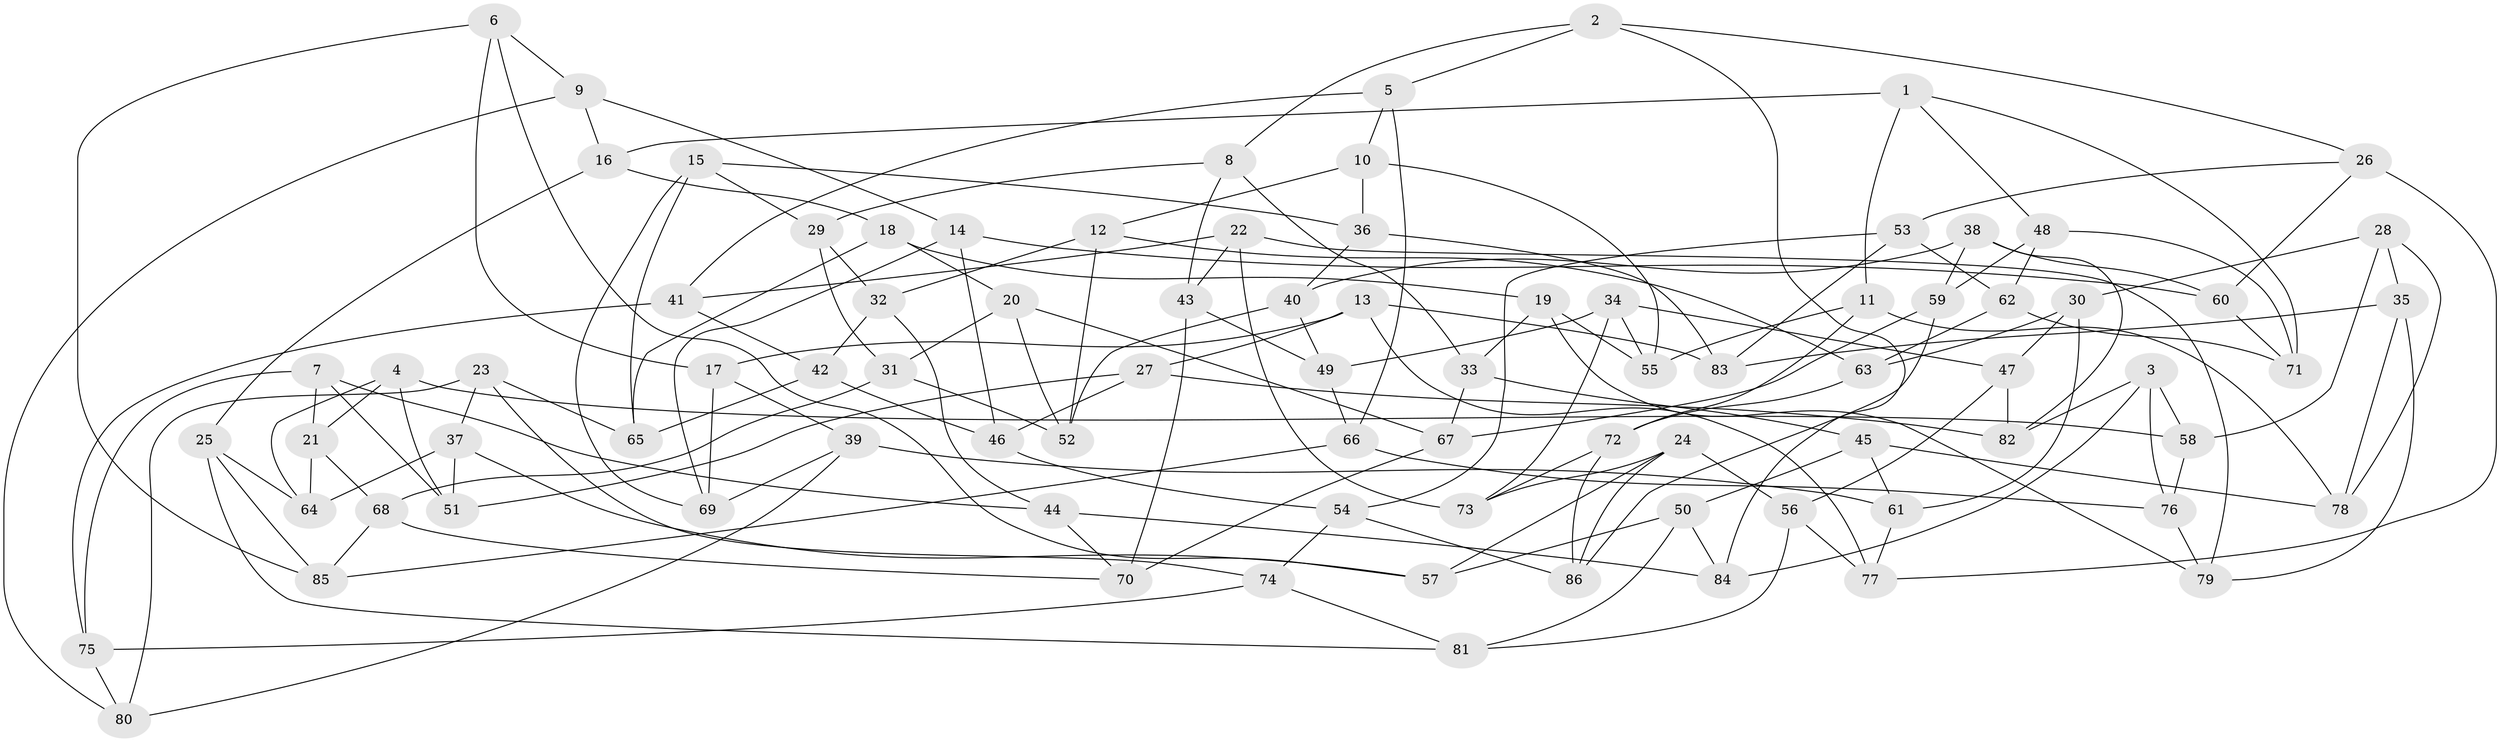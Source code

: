 // coarse degree distribution, {9: 0.15384615384615385, 8: 0.2692307692307692, 7: 0.15384615384615385, 5: 0.07692307692307693, 4: 0.2692307692307692, 6: 0.07692307692307693}
// Generated by graph-tools (version 1.1) at 2025/53/03/04/25 22:53:39]
// undirected, 86 vertices, 172 edges
graph export_dot {
  node [color=gray90,style=filled];
  1;
  2;
  3;
  4;
  5;
  6;
  7;
  8;
  9;
  10;
  11;
  12;
  13;
  14;
  15;
  16;
  17;
  18;
  19;
  20;
  21;
  22;
  23;
  24;
  25;
  26;
  27;
  28;
  29;
  30;
  31;
  32;
  33;
  34;
  35;
  36;
  37;
  38;
  39;
  40;
  41;
  42;
  43;
  44;
  45;
  46;
  47;
  48;
  49;
  50;
  51;
  52;
  53;
  54;
  55;
  56;
  57;
  58;
  59;
  60;
  61;
  62;
  63;
  64;
  65;
  66;
  67;
  68;
  69;
  70;
  71;
  72;
  73;
  74;
  75;
  76;
  77;
  78;
  79;
  80;
  81;
  82;
  83;
  84;
  85;
  86;
  1 -- 48;
  1 -- 16;
  1 -- 11;
  1 -- 71;
  2 -- 26;
  2 -- 8;
  2 -- 5;
  2 -- 84;
  3 -- 82;
  3 -- 84;
  3 -- 58;
  3 -- 76;
  4 -- 64;
  4 -- 51;
  4 -- 58;
  4 -- 21;
  5 -- 41;
  5 -- 66;
  5 -- 10;
  6 -- 9;
  6 -- 17;
  6 -- 57;
  6 -- 85;
  7 -- 21;
  7 -- 75;
  7 -- 44;
  7 -- 51;
  8 -- 43;
  8 -- 33;
  8 -- 29;
  9 -- 16;
  9 -- 80;
  9 -- 14;
  10 -- 12;
  10 -- 36;
  10 -- 55;
  11 -- 72;
  11 -- 55;
  11 -- 78;
  12 -- 52;
  12 -- 63;
  12 -- 32;
  13 -- 83;
  13 -- 77;
  13 -- 27;
  13 -- 17;
  14 -- 60;
  14 -- 69;
  14 -- 46;
  15 -- 29;
  15 -- 69;
  15 -- 65;
  15 -- 36;
  16 -- 25;
  16 -- 18;
  17 -- 69;
  17 -- 39;
  18 -- 65;
  18 -- 20;
  18 -- 19;
  19 -- 55;
  19 -- 33;
  19 -- 79;
  20 -- 52;
  20 -- 31;
  20 -- 67;
  21 -- 68;
  21 -- 64;
  22 -- 73;
  22 -- 79;
  22 -- 41;
  22 -- 43;
  23 -- 37;
  23 -- 65;
  23 -- 74;
  23 -- 80;
  24 -- 57;
  24 -- 73;
  24 -- 86;
  24 -- 56;
  25 -- 85;
  25 -- 64;
  25 -- 81;
  26 -- 60;
  26 -- 77;
  26 -- 53;
  27 -- 82;
  27 -- 46;
  27 -- 51;
  28 -- 30;
  28 -- 35;
  28 -- 58;
  28 -- 78;
  29 -- 32;
  29 -- 31;
  30 -- 47;
  30 -- 63;
  30 -- 61;
  31 -- 52;
  31 -- 68;
  32 -- 44;
  32 -- 42;
  33 -- 45;
  33 -- 67;
  34 -- 47;
  34 -- 49;
  34 -- 73;
  34 -- 55;
  35 -- 78;
  35 -- 83;
  35 -- 79;
  36 -- 40;
  36 -- 83;
  37 -- 57;
  37 -- 51;
  37 -- 64;
  38 -- 82;
  38 -- 40;
  38 -- 59;
  38 -- 60;
  39 -- 80;
  39 -- 61;
  39 -- 69;
  40 -- 52;
  40 -- 49;
  41 -- 42;
  41 -- 75;
  42 -- 46;
  42 -- 65;
  43 -- 49;
  43 -- 70;
  44 -- 70;
  44 -- 84;
  45 -- 78;
  45 -- 61;
  45 -- 50;
  46 -- 54;
  47 -- 56;
  47 -- 82;
  48 -- 62;
  48 -- 71;
  48 -- 59;
  49 -- 66;
  50 -- 81;
  50 -- 57;
  50 -- 84;
  53 -- 54;
  53 -- 62;
  53 -- 83;
  54 -- 74;
  54 -- 86;
  56 -- 77;
  56 -- 81;
  58 -- 76;
  59 -- 67;
  59 -- 86;
  60 -- 71;
  61 -- 77;
  62 -- 63;
  62 -- 71;
  63 -- 72;
  66 -- 85;
  66 -- 76;
  67 -- 70;
  68 -- 70;
  68 -- 85;
  72 -- 73;
  72 -- 86;
  74 -- 81;
  74 -- 75;
  75 -- 80;
  76 -- 79;
}
